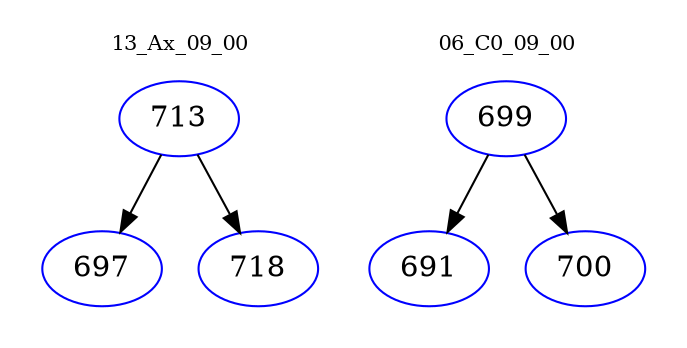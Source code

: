 digraph{
subgraph cluster_0 {
color = white
label = "13_Ax_09_00";
fontsize=10;
T0_713 [label="713", color="blue"]
T0_713 -> T0_697 [color="black"]
T0_697 [label="697", color="blue"]
T0_713 -> T0_718 [color="black"]
T0_718 [label="718", color="blue"]
}
subgraph cluster_1 {
color = white
label = "06_C0_09_00";
fontsize=10;
T1_699 [label="699", color="blue"]
T1_699 -> T1_691 [color="black"]
T1_691 [label="691", color="blue"]
T1_699 -> T1_700 [color="black"]
T1_700 [label="700", color="blue"]
}
}
